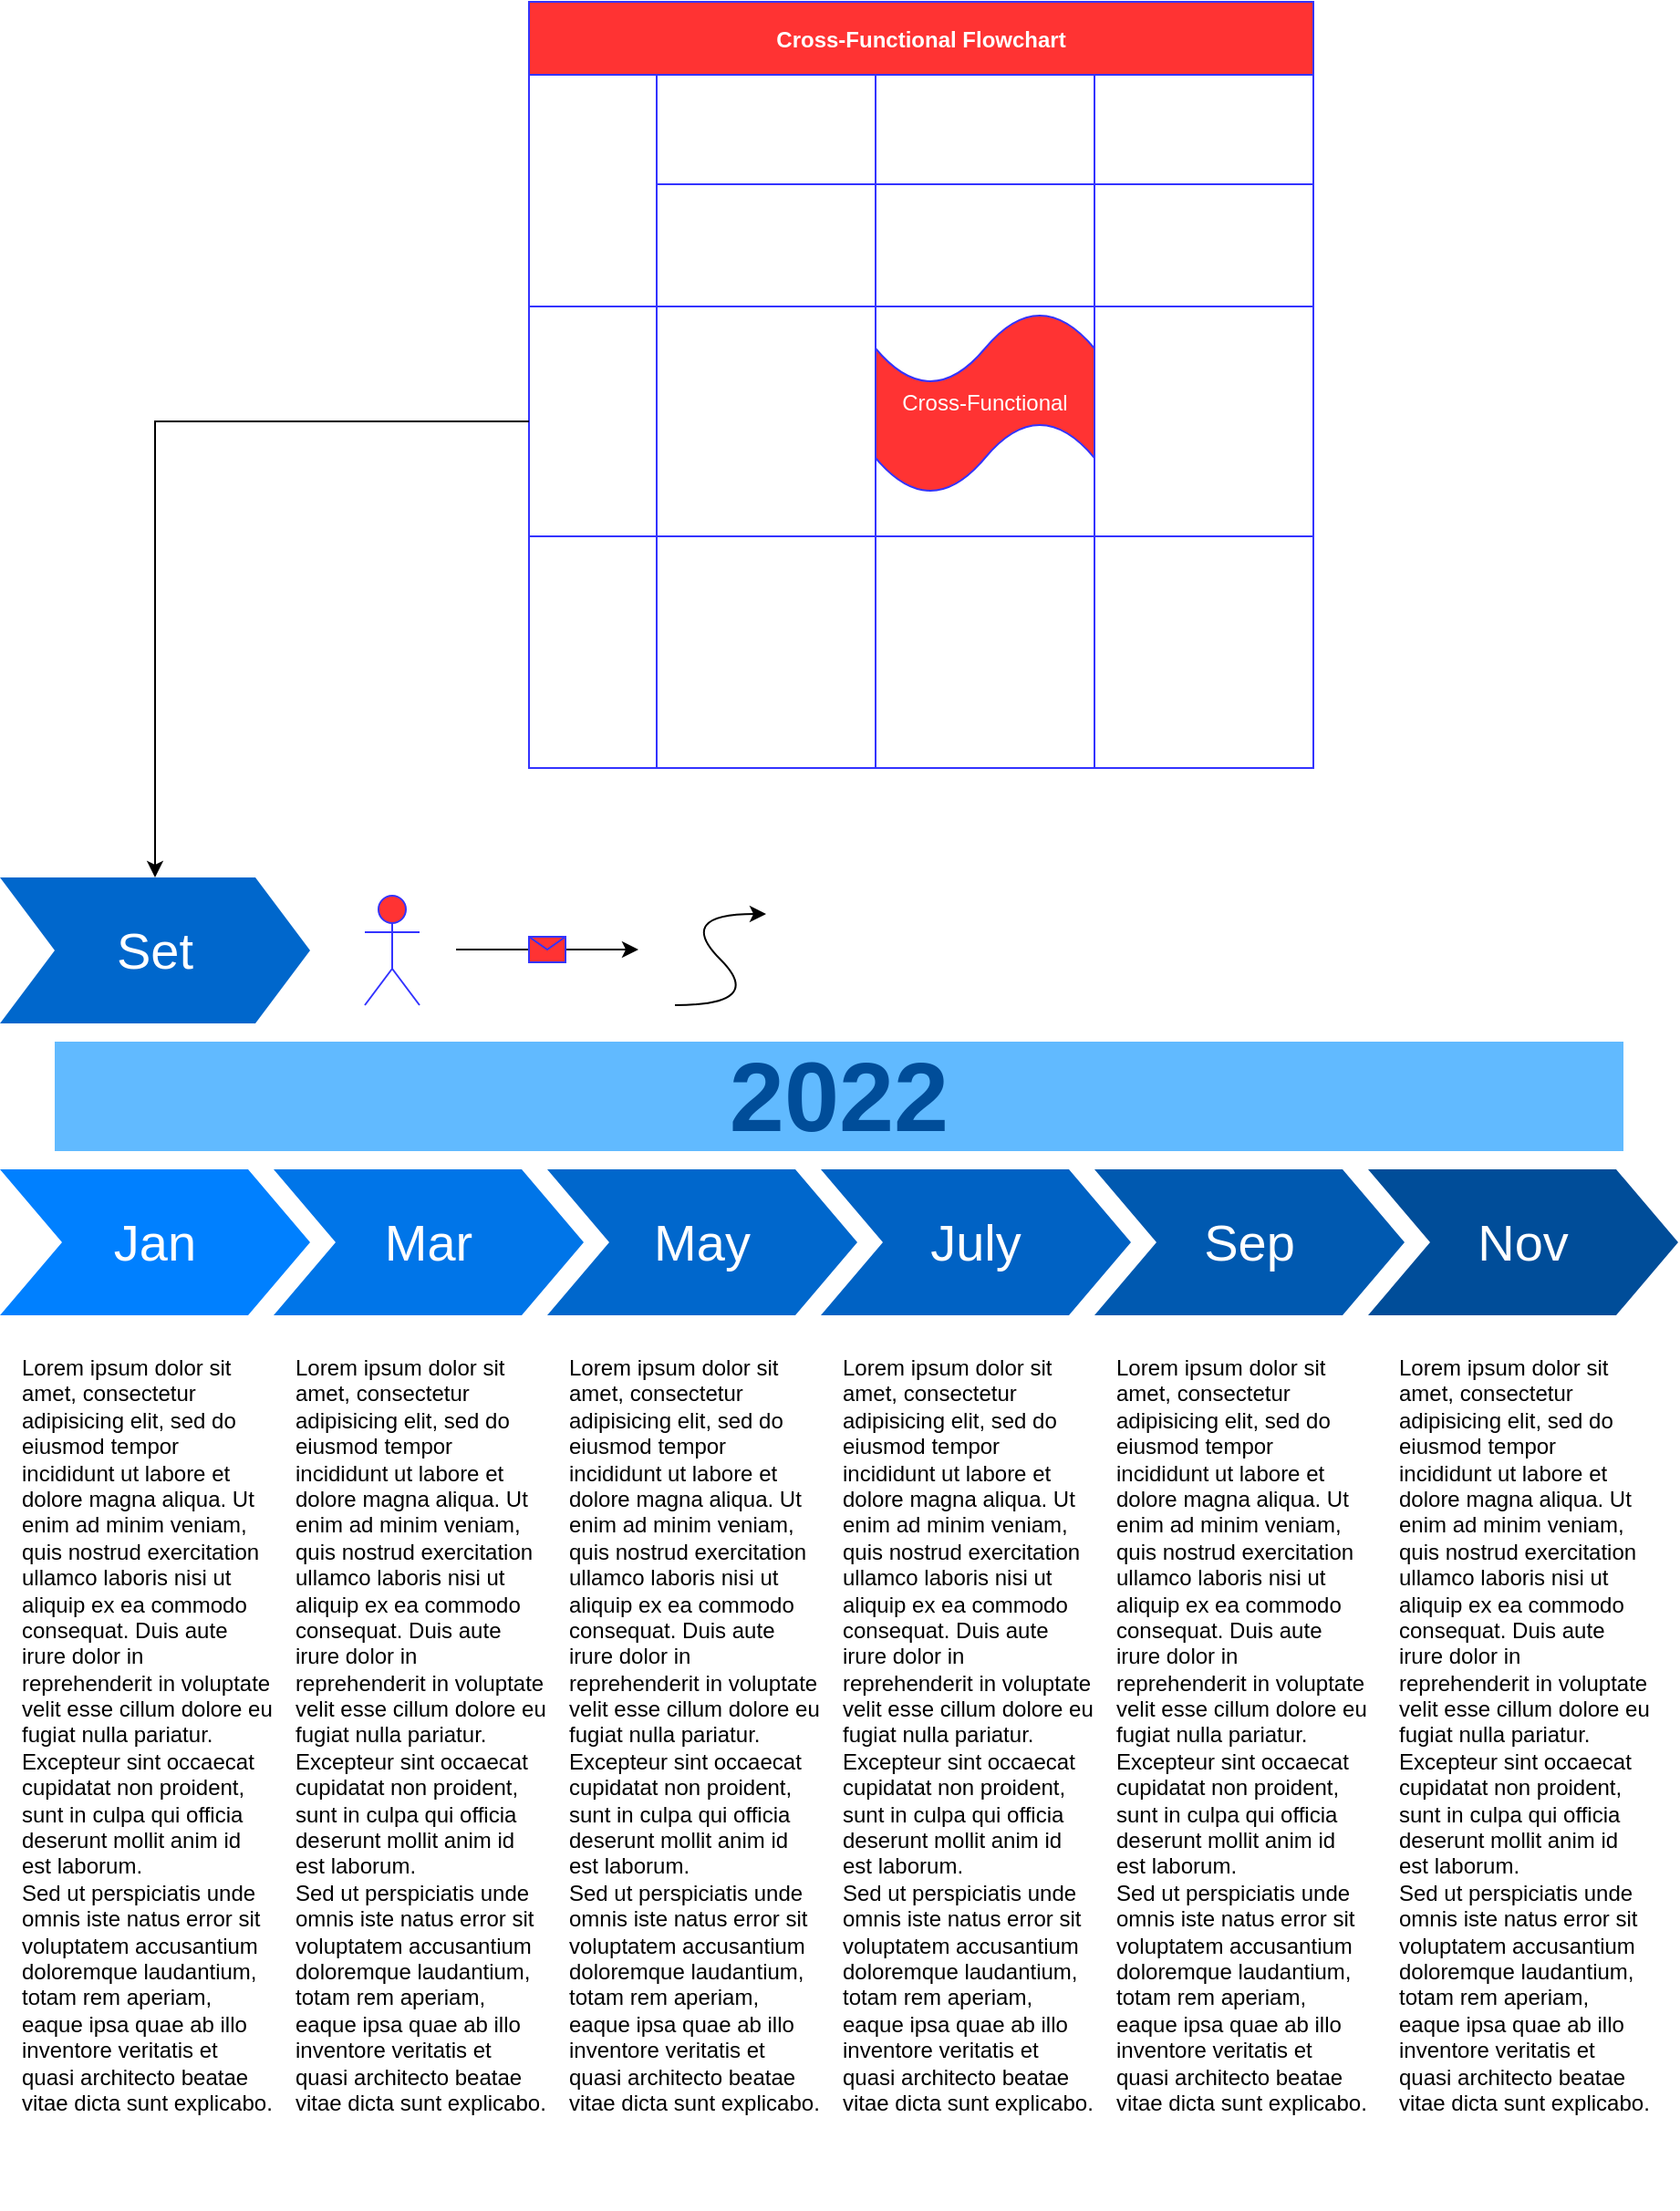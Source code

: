 <mxfile version="16.4.0" type="github">
  <diagram name="Page-1" id="d9b1e647-80fa-b4a2-5024-87a742678bcc">
    <mxGraphModel dx="942" dy="1432" grid="1" gridSize="10" guides="1" tooltips="1" connect="1" arrows="1" fold="1" page="1" pageScale="1" pageWidth="1100" pageHeight="850" background="none" math="0" shadow="0">
      <root>
        <mxCell id="0" />
        <mxCell id="1" parent="0" />
        <mxCell id="57fe6abec08f04cb-1" value="Jan" style="shape=step;whiteSpace=wrap;html=1;fontSize=28;fillColor=#0080FF;fontColor=#FFFFFF;strokeColor=none;" parent="1" vertex="1">
          <mxGeometry x="90" y="180" width="170" height="80" as="geometry" />
        </mxCell>
        <mxCell id="57fe6abec08f04cb-2" value="Mar" style="shape=step;whiteSpace=wrap;html=1;fontSize=28;fillColor=#0075E8;fontColor=#FFFFFF;strokeColor=none;" parent="1" vertex="1">
          <mxGeometry x="240" y="180" width="170" height="80" as="geometry" />
        </mxCell>
        <mxCell id="57fe6abec08f04cb-3" value="May" style="shape=step;whiteSpace=wrap;html=1;fontSize=28;fillColor=#0067CC;fontColor=#FFFFFF;strokeColor=none;" parent="1" vertex="1">
          <mxGeometry x="390" y="180" width="170" height="80" as="geometry" />
        </mxCell>
        <mxCell id="57fe6abec08f04cb-4" value="July" style="shape=step;whiteSpace=wrap;html=1;fontSize=28;fillColor=#0062C4;fontColor=#FFFFFF;strokeColor=none;" parent="1" vertex="1">
          <mxGeometry x="540" y="180" width="170" height="80" as="geometry" />
        </mxCell>
        <mxCell id="57fe6abec08f04cb-5" value="Sep" style="shape=step;whiteSpace=wrap;html=1;fontSize=28;fillColor=#0059B0;fontColor=#FFFFFF;strokeColor=none;" parent="1" vertex="1">
          <mxGeometry x="690" y="180" width="170" height="80" as="geometry" />
        </mxCell>
        <mxCell id="57fe6abec08f04cb-6" value="Nov" style="shape=step;whiteSpace=wrap;html=1;fontSize=28;fillColor=#004D99;fontColor=#FFFFFF;strokeColor=none;" parent="1" vertex="1">
          <mxGeometry x="840" y="180" width="170" height="80" as="geometry" />
        </mxCell>
        <mxCell id="57fe6abec08f04cb-7" value="2022" style="text;html=1;strokeColor=none;fillColor=#61BAFF;align=center;verticalAlign=middle;whiteSpace=wrap;fontSize=54;fontStyle=1;fontColor=#004D99;" parent="1" vertex="1">
          <mxGeometry x="120" y="110" width="860" height="60" as="geometry" />
        </mxCell>
        <mxCell id="57fe6abec08f04cb-8" value="Lorem ipsum dolor sit amet, consectetur adipisicing elit, sed do eiusmod tempor incididunt ut labore et dolore magna aliqua. Ut enim ad minim veniam, quis nostrud exercitation ullamco laboris nisi ut aliquip ex ea commodo consequat. Duis aute irure dolor in reprehenderit in voluptate velit esse cillum dolore eu fugiat nulla pariatur. Excepteur sint occaecat cupidatat non proident, sunt in culpa qui officia deserunt mollit anim id est laborum.&lt;br&gt;Sed ut perspiciatis unde omnis iste natus error sit voluptatem accusantium doloremque laudantium, totam rem aperiam, eaque ipsa quae ab illo inventore veritatis et quasi architecto beatae vitae dicta sunt explicabo." style="text;spacingTop=-5;fillColor=#ffffff;whiteSpace=wrap;html=1;align=left;fontSize=12;fontFamily=Helvetica;fillColor=none;strokeColor=none;" parent="1" vertex="1">
          <mxGeometry x="100" y="280" width="140" height="470" as="geometry" />
        </mxCell>
        <mxCell id="57fe6abec08f04cb-9" value="Lorem ipsum dolor sit amet, consectetur adipisicing elit, sed do eiusmod tempor incididunt ut labore et dolore magna aliqua. Ut enim ad minim veniam, quis nostrud exercitation ullamco laboris nisi ut aliquip ex ea commodo consequat. Duis aute irure dolor in reprehenderit in voluptate velit esse cillum dolore eu fugiat nulla pariatur. Excepteur sint occaecat cupidatat non proident, sunt in culpa qui officia deserunt mollit anim id est laborum.&lt;br&gt;Sed ut perspiciatis unde omnis iste natus error sit voluptatem accusantium doloremque laudantium, totam rem aperiam, eaque ipsa quae ab illo inventore veritatis et quasi architecto beatae vitae dicta sunt explicabo." style="text;spacingTop=-5;fillColor=#ffffff;whiteSpace=wrap;html=1;align=left;fontSize=12;fontFamily=Helvetica;fillColor=none;strokeColor=none;" parent="1" vertex="1">
          <mxGeometry x="250" y="280" width="140" height="470" as="geometry" />
        </mxCell>
        <mxCell id="57fe6abec08f04cb-10" value="Lorem ipsum dolor sit amet, consectetur adipisicing elit, sed do eiusmod tempor incididunt ut labore et dolore magna aliqua. Ut enim ad minim veniam, quis nostrud exercitation ullamco laboris nisi ut aliquip ex ea commodo consequat. Duis aute irure dolor in reprehenderit in voluptate velit esse cillum dolore eu fugiat nulla pariatur. Excepteur sint occaecat cupidatat non proident, sunt in culpa qui officia deserunt mollit anim id est laborum.&lt;br&gt;Sed ut perspiciatis unde omnis iste natus error sit voluptatem accusantium doloremque laudantium, totam rem aperiam, eaque ipsa quae ab illo inventore veritatis et quasi architecto beatae vitae dicta sunt explicabo." style="text;spacingTop=-5;fillColor=#ffffff;whiteSpace=wrap;html=1;align=left;fontSize=12;fontFamily=Helvetica;fillColor=none;strokeColor=none;" parent="1" vertex="1">
          <mxGeometry x="400" y="280" width="140" height="470" as="geometry" />
        </mxCell>
        <mxCell id="57fe6abec08f04cb-11" value="Lorem ipsum dolor sit amet, consectetur adipisicing elit, sed do eiusmod tempor incididunt ut labore et dolore magna aliqua. Ut enim ad minim veniam, quis nostrud exercitation ullamco laboris nisi ut aliquip ex ea commodo consequat. Duis aute irure dolor in reprehenderit in voluptate velit esse cillum dolore eu fugiat nulla pariatur. Excepteur sint occaecat cupidatat non proident, sunt in culpa qui officia deserunt mollit anim id est laborum.&lt;br&gt;Sed ut perspiciatis unde omnis iste natus error sit voluptatem accusantium doloremque laudantium, totam rem aperiam, eaque ipsa quae ab illo inventore veritatis et quasi architecto beatae vitae dicta sunt explicabo." style="text;spacingTop=-5;fillColor=#ffffff;whiteSpace=wrap;html=1;align=left;fontSize=12;fontFamily=Helvetica;fillColor=none;strokeColor=none;" parent="1" vertex="1">
          <mxGeometry x="550" y="280" width="140" height="470" as="geometry" />
        </mxCell>
        <mxCell id="57fe6abec08f04cb-12" value="Lorem ipsum dolor sit amet, consectetur adipisicing elit, sed do eiusmod tempor incididunt ut labore et dolore magna aliqua. Ut enim ad minim veniam, quis nostrud exercitation ullamco laboris nisi ut aliquip ex ea commodo consequat. Duis aute irure dolor in reprehenderit in voluptate velit esse cillum dolore eu fugiat nulla pariatur. Excepteur sint occaecat cupidatat non proident, sunt in culpa qui officia deserunt mollit anim id est laborum.&lt;br&gt;Sed ut perspiciatis unde omnis iste natus error sit voluptatem accusantium doloremque laudantium, totam rem aperiam, eaque ipsa quae ab illo inventore veritatis et quasi architecto beatae vitae dicta sunt explicabo." style="text;spacingTop=-5;fillColor=#ffffff;whiteSpace=wrap;html=1;align=left;fontSize=12;fontFamily=Helvetica;fillColor=none;strokeColor=none;" parent="1" vertex="1">
          <mxGeometry x="700" y="280" width="140" height="470" as="geometry" />
        </mxCell>
        <mxCell id="57fe6abec08f04cb-13" value="Lorem ipsum dolor sit amet, consectetur adipisicing elit, sed do eiusmod tempor incididunt ut labore et dolore magna aliqua. Ut enim ad minim veniam, quis nostrud exercitation ullamco laboris nisi ut aliquip ex ea commodo consequat. Duis aute irure dolor in reprehenderit in voluptate velit esse cillum dolore eu fugiat nulla pariatur. Excepteur sint occaecat cupidatat non proident, sunt in culpa qui officia deserunt mollit anim id est laborum.&lt;br&gt;Sed ut perspiciatis unde omnis iste natus error sit voluptatem accusantium doloremque laudantium, totam rem aperiam, eaque ipsa quae ab illo inventore veritatis et quasi architecto beatae vitae dicta sunt explicabo." style="text;spacingTop=-5;fillColor=#ffffff;whiteSpace=wrap;html=1;align=left;fontSize=12;fontFamily=Helvetica;fillColor=none;strokeColor=none;" parent="1" vertex="1">
          <mxGeometry x="855" y="280" width="140" height="470" as="geometry" />
        </mxCell>
        <mxCell id="dQS1Ts8iR14rVGDhFjqy-1" value="Set" style="shape=step;perimeter=stepPerimeter;whiteSpace=wrap;html=1;fixedSize=1;size=30;fontColor=#FFFFFF;fontSize=28;fillColor=#0067CC;strokeColor=none;" vertex="1" parent="1">
          <mxGeometry x="90" y="20" width="170" height="80" as="geometry" />
        </mxCell>
        <mxCell id="dQS1Ts8iR14rVGDhFjqy-2" value="Actor" style="shape=umlActor;verticalLabelPosition=bottom;verticalAlign=top;html=1;outlineConnect=0;fontColor=#FFFFFF;fillColor=#FF3333;strokeColor=#3333FF;rotation=0;" vertex="1" parent="1">
          <mxGeometry x="290" y="30" width="30" height="60" as="geometry" />
        </mxCell>
        <mxCell id="dQS1Ts8iR14rVGDhFjqy-3" value="" style="endArrow=classic;html=1;rounded=0;fontColor=#FFFFFF;" edge="1" parent="1">
          <mxGeometry relative="1" as="geometry">
            <mxPoint x="340" y="59.5" as="sourcePoint" />
            <mxPoint x="440" y="59.5" as="targetPoint" />
          </mxGeometry>
        </mxCell>
        <mxCell id="dQS1Ts8iR14rVGDhFjqy-4" value="" style="shape=message;html=1;outlineConnect=0;fontColor=#FFFFFF;strokeColor=#3333FF;fillColor=#FF3333;" vertex="1" parent="dQS1Ts8iR14rVGDhFjqy-3">
          <mxGeometry width="20" height="14" relative="1" as="geometry">
            <mxPoint x="-10" y="-7" as="offset" />
          </mxGeometry>
        </mxCell>
        <mxCell id="dQS1Ts8iR14rVGDhFjqy-6" value="" style="curved=1;endArrow=classic;html=1;rounded=0;fontColor=#FFFFFF;" edge="1" parent="1">
          <mxGeometry width="50" height="50" relative="1" as="geometry">
            <mxPoint x="460" y="90" as="sourcePoint" />
            <mxPoint x="510" y="40" as="targetPoint" />
            <Array as="points">
              <mxPoint x="510" y="90" />
              <mxPoint x="460" y="40" />
            </Array>
          </mxGeometry>
        </mxCell>
        <mxCell id="dQS1Ts8iR14rVGDhFjqy-8" value="Cross-Functional Flowchart" style="shape=table;childLayout=tableLayout;startSize=40;collapsible=0;recursiveResize=0;expand=0;fontStyle=1;fontColor=#FFFFFF;strokeColor=#3333FF;fillColor=#FF3333;" vertex="1" parent="1">
          <mxGeometry x="380" y="-460" width="430" height="420" as="geometry" />
        </mxCell>
        <mxCell id="dQS1Ts8iR14rVGDhFjqy-9" value="Actor 1" style="shape=tableRow;horizontal=0;startSize=70;swimlaneHead=0;swimlaneBody=0;top=0;left=0;bottom=0;right=0;dropTarget=0;fillColor=none;collapsible=0;recursiveResize=0;expand=0;fontStyle=1;fontColor=#FFFFFF;strokeColor=#3333FF;" vertex="1" parent="dQS1Ts8iR14rVGDhFjqy-8">
          <mxGeometry y="40" width="430" height="127" as="geometry" />
        </mxCell>
        <mxCell id="dQS1Ts8iR14rVGDhFjqy-10" value="Phase 1" style="swimlane;swimlaneHead=0;swimlaneBody=0;fontStyle=0;connectable=0;fillColor=none;startSize=60;collapsible=0;recursiveResize=0;expand=0;fontStyle=1;fontColor=#FFFFFF;strokeColor=#3333FF;" vertex="1" parent="dQS1Ts8iR14rVGDhFjqy-9">
          <mxGeometry x="70" width="120" height="127" as="geometry">
            <mxRectangle width="120" height="127" as="alternateBounds" />
          </mxGeometry>
        </mxCell>
        <mxCell id="dQS1Ts8iR14rVGDhFjqy-11" value="Phase 2" style="swimlane;swimlaneHead=0;swimlaneBody=0;fontStyle=0;connectable=0;fillColor=none;startSize=60;collapsible=0;recursiveResize=0;expand=0;fontStyle=1;fontColor=#FFFFFF;strokeColor=#3333FF;" vertex="1" parent="dQS1Ts8iR14rVGDhFjqy-9">
          <mxGeometry x="190" width="120" height="127" as="geometry">
            <mxRectangle width="120" height="127" as="alternateBounds" />
          </mxGeometry>
        </mxCell>
        <mxCell id="dQS1Ts8iR14rVGDhFjqy-12" value="Phase 3" style="swimlane;swimlaneHead=0;swimlaneBody=0;fontStyle=0;connectable=0;fillColor=none;startSize=60;collapsible=0;recursiveResize=0;expand=0;fontStyle=1;fontColor=#FFFFFF;strokeColor=#3333FF;" vertex="1" parent="dQS1Ts8iR14rVGDhFjqy-9">
          <mxGeometry x="310" width="120" height="127" as="geometry">
            <mxRectangle width="120" height="127" as="alternateBounds" />
          </mxGeometry>
        </mxCell>
        <mxCell id="dQS1Ts8iR14rVGDhFjqy-13" value="Actor 2" style="shape=tableRow;horizontal=0;startSize=70;swimlaneHead=0;swimlaneBody=0;top=0;left=0;bottom=0;right=0;dropTarget=0;fillColor=none;collapsible=0;recursiveResize=0;expand=0;fontStyle=1;fontColor=#FFFFFF;strokeColor=#3333FF;" vertex="1" parent="dQS1Ts8iR14rVGDhFjqy-8">
          <mxGeometry y="167" width="430" height="126" as="geometry" />
        </mxCell>
        <mxCell id="dQS1Ts8iR14rVGDhFjqy-14" value="" style="swimlane;swimlaneHead=0;swimlaneBody=0;fontStyle=0;connectable=0;fillColor=none;startSize=0;collapsible=0;recursiveResize=0;expand=0;fontStyle=1;fontColor=#FFFFFF;strokeColor=#3333FF;" vertex="1" parent="dQS1Ts8iR14rVGDhFjqy-13">
          <mxGeometry x="70" width="120" height="126" as="geometry">
            <mxRectangle width="120" height="126" as="alternateBounds" />
          </mxGeometry>
        </mxCell>
        <mxCell id="dQS1Ts8iR14rVGDhFjqy-15" value="" style="swimlane;swimlaneHead=0;swimlaneBody=0;fontStyle=0;connectable=0;fillColor=none;startSize=0;collapsible=0;recursiveResize=0;expand=0;fontStyle=1;fontColor=#FFFFFF;strokeColor=#3333FF;" vertex="1" parent="dQS1Ts8iR14rVGDhFjqy-13">
          <mxGeometry x="190" width="120" height="126" as="geometry">
            <mxRectangle width="120" height="126" as="alternateBounds" />
          </mxGeometry>
        </mxCell>
        <mxCell id="dQS1Ts8iR14rVGDhFjqy-16" value="" style="swimlane;swimlaneHead=0;swimlaneBody=0;fontStyle=0;connectable=0;fillColor=none;startSize=0;collapsible=0;recursiveResize=0;expand=0;fontStyle=1;fontColor=#FFFFFF;strokeColor=#3333FF;" vertex="1" parent="dQS1Ts8iR14rVGDhFjqy-13">
          <mxGeometry x="310" width="120" height="126" as="geometry">
            <mxRectangle width="120" height="126" as="alternateBounds" />
          </mxGeometry>
        </mxCell>
        <mxCell id="dQS1Ts8iR14rVGDhFjqy-17" value="Actor 3" style="shape=tableRow;horizontal=0;startSize=70;swimlaneHead=0;swimlaneBody=0;top=0;left=0;bottom=0;right=0;dropTarget=0;fillColor=none;collapsible=0;recursiveResize=0;expand=0;fontStyle=1;fontColor=#FFFFFF;strokeColor=#3333FF;" vertex="1" parent="dQS1Ts8iR14rVGDhFjqy-8">
          <mxGeometry y="293" width="430" height="127" as="geometry" />
        </mxCell>
        <mxCell id="dQS1Ts8iR14rVGDhFjqy-18" value="" style="swimlane;swimlaneHead=0;swimlaneBody=0;fontStyle=0;connectable=0;fillColor=none;startSize=0;collapsible=0;recursiveResize=0;expand=0;fontStyle=1;fontColor=#FFFFFF;strokeColor=#3333FF;" vertex="1" parent="dQS1Ts8iR14rVGDhFjqy-17">
          <mxGeometry x="70" width="120" height="127" as="geometry">
            <mxRectangle width="120" height="127" as="alternateBounds" />
          </mxGeometry>
        </mxCell>
        <mxCell id="dQS1Ts8iR14rVGDhFjqy-19" value="" style="swimlane;swimlaneHead=0;swimlaneBody=0;fontStyle=0;connectable=0;fillColor=none;startSize=0;collapsible=0;recursiveResize=0;expand=0;fontStyle=1;fontColor=#FFFFFF;strokeColor=#3333FF;" vertex="1" parent="dQS1Ts8iR14rVGDhFjqy-17">
          <mxGeometry x="190" width="120" height="127" as="geometry">
            <mxRectangle width="120" height="127" as="alternateBounds" />
          </mxGeometry>
        </mxCell>
        <mxCell id="dQS1Ts8iR14rVGDhFjqy-20" value="" style="swimlane;swimlaneHead=0;swimlaneBody=0;fontStyle=0;connectable=0;fillColor=none;startSize=0;collapsible=0;recursiveResize=0;expand=0;fontStyle=1;fontColor=#FFFFFF;strokeColor=#3333FF;" vertex="1" parent="dQS1Ts8iR14rVGDhFjqy-17">
          <mxGeometry x="310" width="120" height="127" as="geometry">
            <mxRectangle width="120" height="127" as="alternateBounds" />
          </mxGeometry>
        </mxCell>
        <mxCell id="dQS1Ts8iR14rVGDhFjqy-21" style="edgeStyle=orthogonalEdgeStyle;rounded=0;orthogonalLoop=1;jettySize=auto;html=1;entryX=0.5;entryY=0;entryDx=0;entryDy=0;fontColor=#FFFFFF;" edge="1" parent="1" source="dQS1Ts8iR14rVGDhFjqy-13" target="dQS1Ts8iR14rVGDhFjqy-1">
          <mxGeometry relative="1" as="geometry" />
        </mxCell>
        <mxCell id="dQS1Ts8iR14rVGDhFjqy-23" value="Cross-Functional" style="shape=tape;whiteSpace=wrap;html=1;fontColor=#FFFFFF;strokeColor=#3333FF;fillColor=#FF3333;size=0.4;" vertex="1" parent="1">
          <mxGeometry x="570" y="-290" width="120" height="100" as="geometry" />
        </mxCell>
      </root>
    </mxGraphModel>
  </diagram>
</mxfile>
